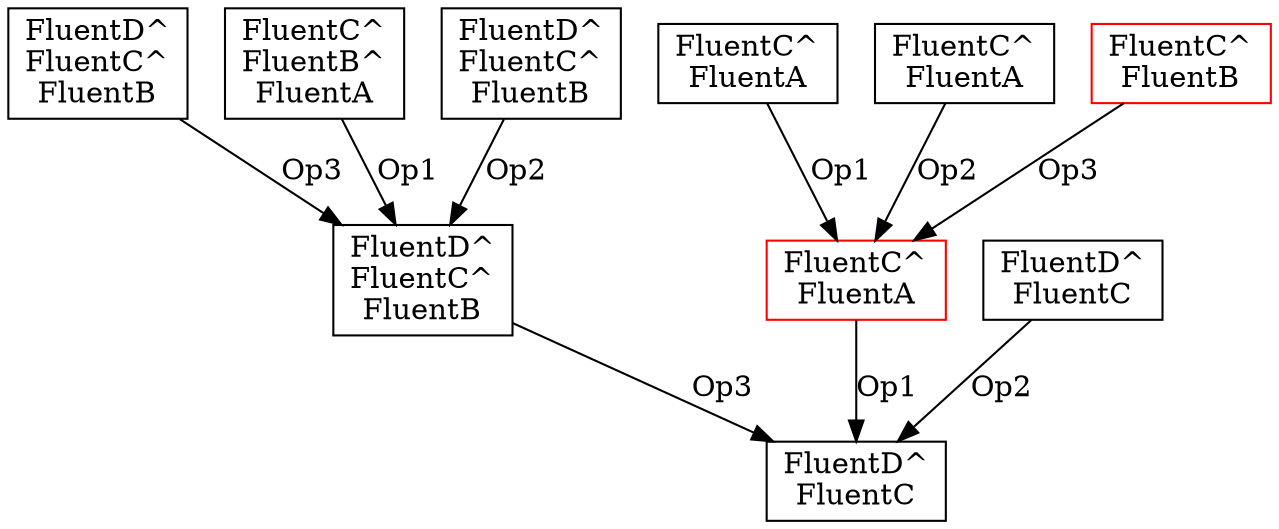 digraph planningTree {
	r0 [label="FluentD^\nFluentC", shape=box];
	r1 [label="FluentD^\nFluentC^\nFluentB", shape=box];
	r1 -> r0 [label="Op3"];
	r2 [label="FluentC^\nFluentA", shape=box];
	r2 -> r0 [label="Op1"];
	r3 [label="FluentD^\nFluentC", shape=box];
	r3 -> r0 [label="Op2"];
	r4 [label="FluentD^\nFluentC^\nFluentB", shape=box];
	r4 -> r1 [label="Op3"];
	r5 [label="FluentC^\nFluentB^\nFluentA", shape=box];
	r5 -> r1 [label="Op1"];
	r6 [label="FluentD^\nFluentC^\nFluentB", shape=box];
	r6 -> r1 [label="Op2"];
	r7 [label="FluentC^\nFluentA", shape=box];
	r7 -> r2 [label="Op1"];
	r8 [label="FluentC^\nFluentA", shape=box];
	r8 -> r2 [label="Op2"];
	r9 [label="FluentC^\nFluentB", shape=box];
	r9 -> r2 [label="Op3"];
	r9[color = red];
	r2[color = red];
}